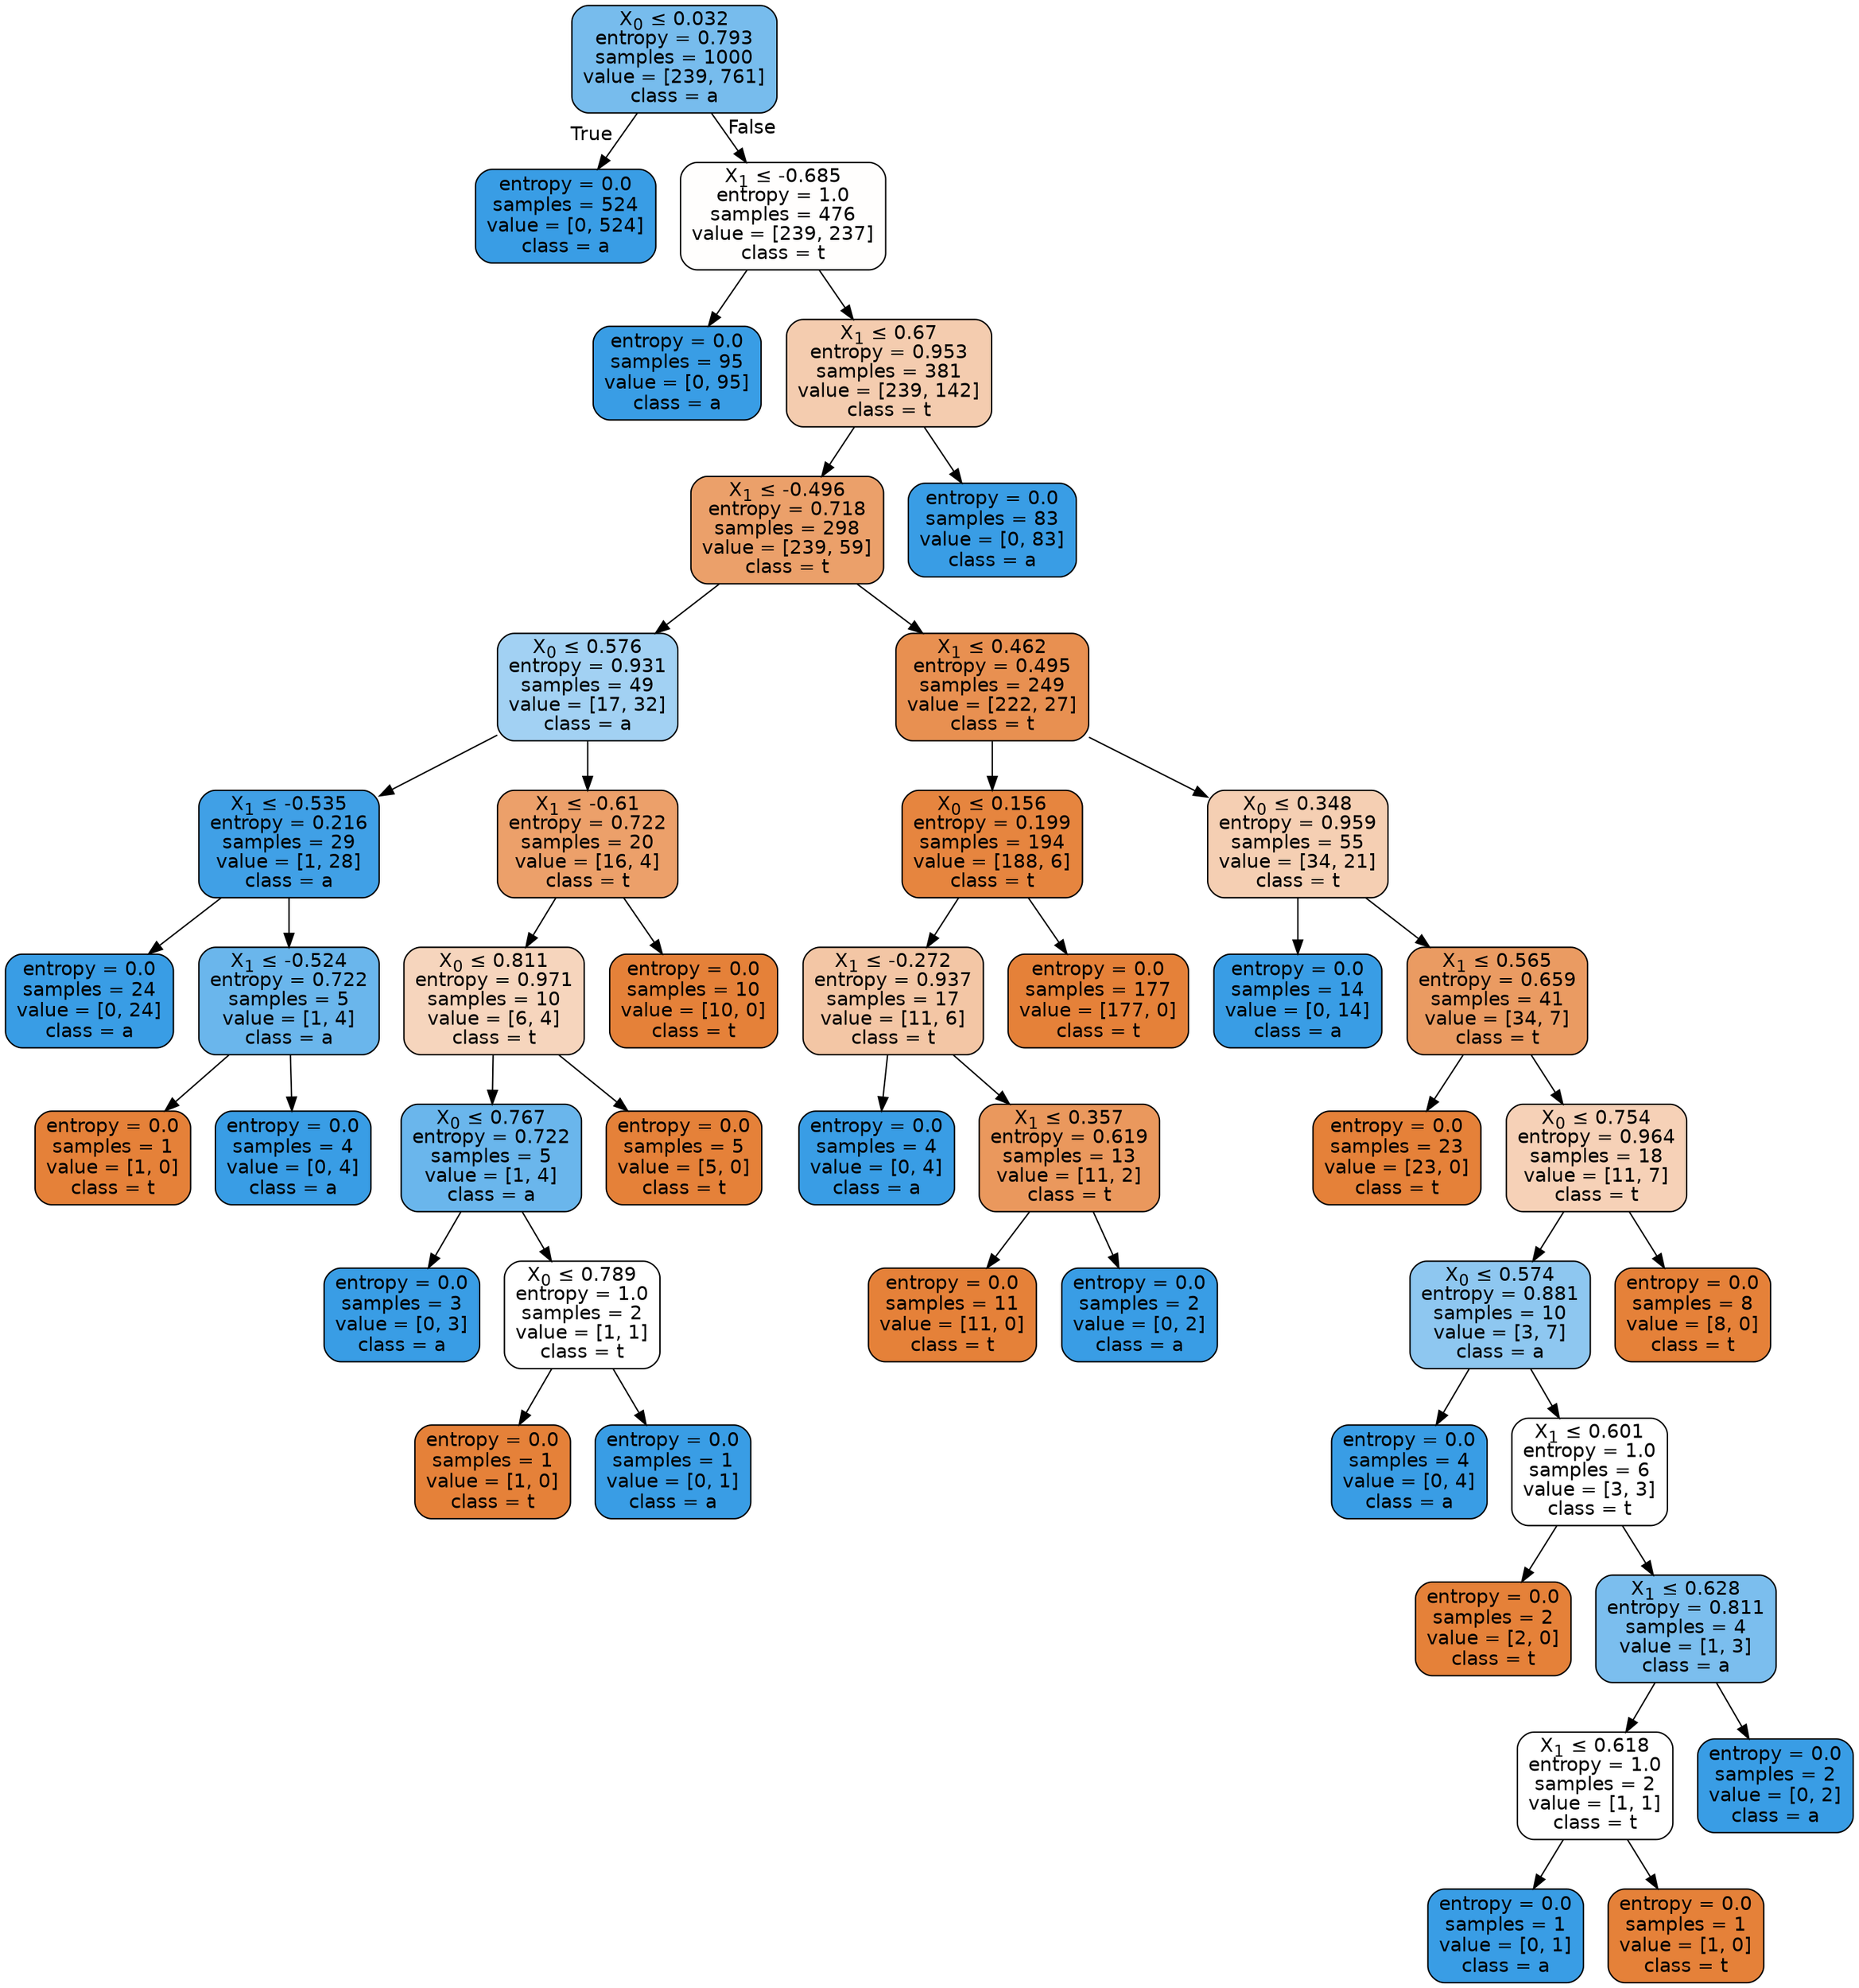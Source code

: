 digraph Tree {
node [shape=box, style="filled, rounded", color="black", fontname=helvetica] ;
edge [fontname=helvetica] ;
0 [label=<X<SUB>0</SUB> &le; 0.032<br/>entropy = 0.793<br/>samples = 1000<br/>value = [239, 761]<br/>class = a>, fillcolor="#77bced"] ;
1 [label=<entropy = 0.0<br/>samples = 524<br/>value = [0, 524]<br/>class = a>, fillcolor="#399de5"] ;
0 -> 1 [labeldistance=2.5, labelangle=45, headlabel="True"] ;
2 [label=<X<SUB>1</SUB> &le; -0.685<br/>entropy = 1.0<br/>samples = 476<br/>value = [239, 237]<br/>class = t>, fillcolor="#fffefd"] ;
0 -> 2 [labeldistance=2.5, labelangle=-45, headlabel="False"] ;
3 [label=<entropy = 0.0<br/>samples = 95<br/>value = [0, 95]<br/>class = a>, fillcolor="#399de5"] ;
2 -> 3 ;
4 [label=<X<SUB>1</SUB> &le; 0.67<br/>entropy = 0.953<br/>samples = 381<br/>value = [239, 142]<br/>class = t>, fillcolor="#f4ccaf"] ;
2 -> 4 ;
5 [label=<X<SUB>1</SUB> &le; -0.496<br/>entropy = 0.718<br/>samples = 298<br/>value = [239, 59]<br/>class = t>, fillcolor="#eba06a"] ;
4 -> 5 ;
6 [label=<X<SUB>0</SUB> &le; 0.576<br/>entropy = 0.931<br/>samples = 49<br/>value = [17, 32]<br/>class = a>, fillcolor="#a2d1f3"] ;
5 -> 6 ;
7 [label=<X<SUB>1</SUB> &le; -0.535<br/>entropy = 0.216<br/>samples = 29<br/>value = [1, 28]<br/>class = a>, fillcolor="#40a0e6"] ;
6 -> 7 ;
8 [label=<entropy = 0.0<br/>samples = 24<br/>value = [0, 24]<br/>class = a>, fillcolor="#399de5"] ;
7 -> 8 ;
9 [label=<X<SUB>1</SUB> &le; -0.524<br/>entropy = 0.722<br/>samples = 5<br/>value = [1, 4]<br/>class = a>, fillcolor="#6ab6ec"] ;
7 -> 9 ;
10 [label=<entropy = 0.0<br/>samples = 1<br/>value = [1, 0]<br/>class = t>, fillcolor="#e58139"] ;
9 -> 10 ;
11 [label=<entropy = 0.0<br/>samples = 4<br/>value = [0, 4]<br/>class = a>, fillcolor="#399de5"] ;
9 -> 11 ;
12 [label=<X<SUB>1</SUB> &le; -0.61<br/>entropy = 0.722<br/>samples = 20<br/>value = [16, 4]<br/>class = t>, fillcolor="#eca06a"] ;
6 -> 12 ;
13 [label=<X<SUB>0</SUB> &le; 0.811<br/>entropy = 0.971<br/>samples = 10<br/>value = [6, 4]<br/>class = t>, fillcolor="#f6d5bd"] ;
12 -> 13 ;
14 [label=<X<SUB>0</SUB> &le; 0.767<br/>entropy = 0.722<br/>samples = 5<br/>value = [1, 4]<br/>class = a>, fillcolor="#6ab6ec"] ;
13 -> 14 ;
15 [label=<entropy = 0.0<br/>samples = 3<br/>value = [0, 3]<br/>class = a>, fillcolor="#399de5"] ;
14 -> 15 ;
16 [label=<X<SUB>0</SUB> &le; 0.789<br/>entropy = 1.0<br/>samples = 2<br/>value = [1, 1]<br/>class = t>, fillcolor="#ffffff"] ;
14 -> 16 ;
17 [label=<entropy = 0.0<br/>samples = 1<br/>value = [1, 0]<br/>class = t>, fillcolor="#e58139"] ;
16 -> 17 ;
18 [label=<entropy = 0.0<br/>samples = 1<br/>value = [0, 1]<br/>class = a>, fillcolor="#399de5"] ;
16 -> 18 ;
19 [label=<entropy = 0.0<br/>samples = 5<br/>value = [5, 0]<br/>class = t>, fillcolor="#e58139"] ;
13 -> 19 ;
20 [label=<entropy = 0.0<br/>samples = 10<br/>value = [10, 0]<br/>class = t>, fillcolor="#e58139"] ;
12 -> 20 ;
21 [label=<X<SUB>1</SUB> &le; 0.462<br/>entropy = 0.495<br/>samples = 249<br/>value = [222, 27]<br/>class = t>, fillcolor="#e89051"] ;
5 -> 21 ;
22 [label=<X<SUB>0</SUB> &le; 0.156<br/>entropy = 0.199<br/>samples = 194<br/>value = [188, 6]<br/>class = t>, fillcolor="#e6853f"] ;
21 -> 22 ;
23 [label=<X<SUB>1</SUB> &le; -0.272<br/>entropy = 0.937<br/>samples = 17<br/>value = [11, 6]<br/>class = t>, fillcolor="#f3c6a5"] ;
22 -> 23 ;
24 [label=<entropy = 0.0<br/>samples = 4<br/>value = [0, 4]<br/>class = a>, fillcolor="#399de5"] ;
23 -> 24 ;
25 [label=<X<SUB>1</SUB> &le; 0.357<br/>entropy = 0.619<br/>samples = 13<br/>value = [11, 2]<br/>class = t>, fillcolor="#ea985d"] ;
23 -> 25 ;
26 [label=<entropy = 0.0<br/>samples = 11<br/>value = [11, 0]<br/>class = t>, fillcolor="#e58139"] ;
25 -> 26 ;
27 [label=<entropy = 0.0<br/>samples = 2<br/>value = [0, 2]<br/>class = a>, fillcolor="#399de5"] ;
25 -> 27 ;
28 [label=<entropy = 0.0<br/>samples = 177<br/>value = [177, 0]<br/>class = t>, fillcolor="#e58139"] ;
22 -> 28 ;
29 [label=<X<SUB>0</SUB> &le; 0.348<br/>entropy = 0.959<br/>samples = 55<br/>value = [34, 21]<br/>class = t>, fillcolor="#f5cfb3"] ;
21 -> 29 ;
30 [label=<entropy = 0.0<br/>samples = 14<br/>value = [0, 14]<br/>class = a>, fillcolor="#399de5"] ;
29 -> 30 ;
31 [label=<X<SUB>1</SUB> &le; 0.565<br/>entropy = 0.659<br/>samples = 41<br/>value = [34, 7]<br/>class = t>, fillcolor="#ea9b62"] ;
29 -> 31 ;
32 [label=<entropy = 0.0<br/>samples = 23<br/>value = [23, 0]<br/>class = t>, fillcolor="#e58139"] ;
31 -> 32 ;
33 [label=<X<SUB>0</SUB> &le; 0.754<br/>entropy = 0.964<br/>samples = 18<br/>value = [11, 7]<br/>class = t>, fillcolor="#f6d1b7"] ;
31 -> 33 ;
34 [label=<X<SUB>0</SUB> &le; 0.574<br/>entropy = 0.881<br/>samples = 10<br/>value = [3, 7]<br/>class = a>, fillcolor="#8ec7f0"] ;
33 -> 34 ;
35 [label=<entropy = 0.0<br/>samples = 4<br/>value = [0, 4]<br/>class = a>, fillcolor="#399de5"] ;
34 -> 35 ;
36 [label=<X<SUB>1</SUB> &le; 0.601<br/>entropy = 1.0<br/>samples = 6<br/>value = [3, 3]<br/>class = t>, fillcolor="#ffffff"] ;
34 -> 36 ;
37 [label=<entropy = 0.0<br/>samples = 2<br/>value = [2, 0]<br/>class = t>, fillcolor="#e58139"] ;
36 -> 37 ;
38 [label=<X<SUB>1</SUB> &le; 0.628<br/>entropy = 0.811<br/>samples = 4<br/>value = [1, 3]<br/>class = a>, fillcolor="#7bbeee"] ;
36 -> 38 ;
39 [label=<X<SUB>1</SUB> &le; 0.618<br/>entropy = 1.0<br/>samples = 2<br/>value = [1, 1]<br/>class = t>, fillcolor="#ffffff"] ;
38 -> 39 ;
40 [label=<entropy = 0.0<br/>samples = 1<br/>value = [0, 1]<br/>class = a>, fillcolor="#399de5"] ;
39 -> 40 ;
41 [label=<entropy = 0.0<br/>samples = 1<br/>value = [1, 0]<br/>class = t>, fillcolor="#e58139"] ;
39 -> 41 ;
42 [label=<entropy = 0.0<br/>samples = 2<br/>value = [0, 2]<br/>class = a>, fillcolor="#399de5"] ;
38 -> 42 ;
43 [label=<entropy = 0.0<br/>samples = 8<br/>value = [8, 0]<br/>class = t>, fillcolor="#e58139"] ;
33 -> 43 ;
44 [label=<entropy = 0.0<br/>samples = 83<br/>value = [0, 83]<br/>class = a>, fillcolor="#399de5"] ;
4 -> 44 ;
}